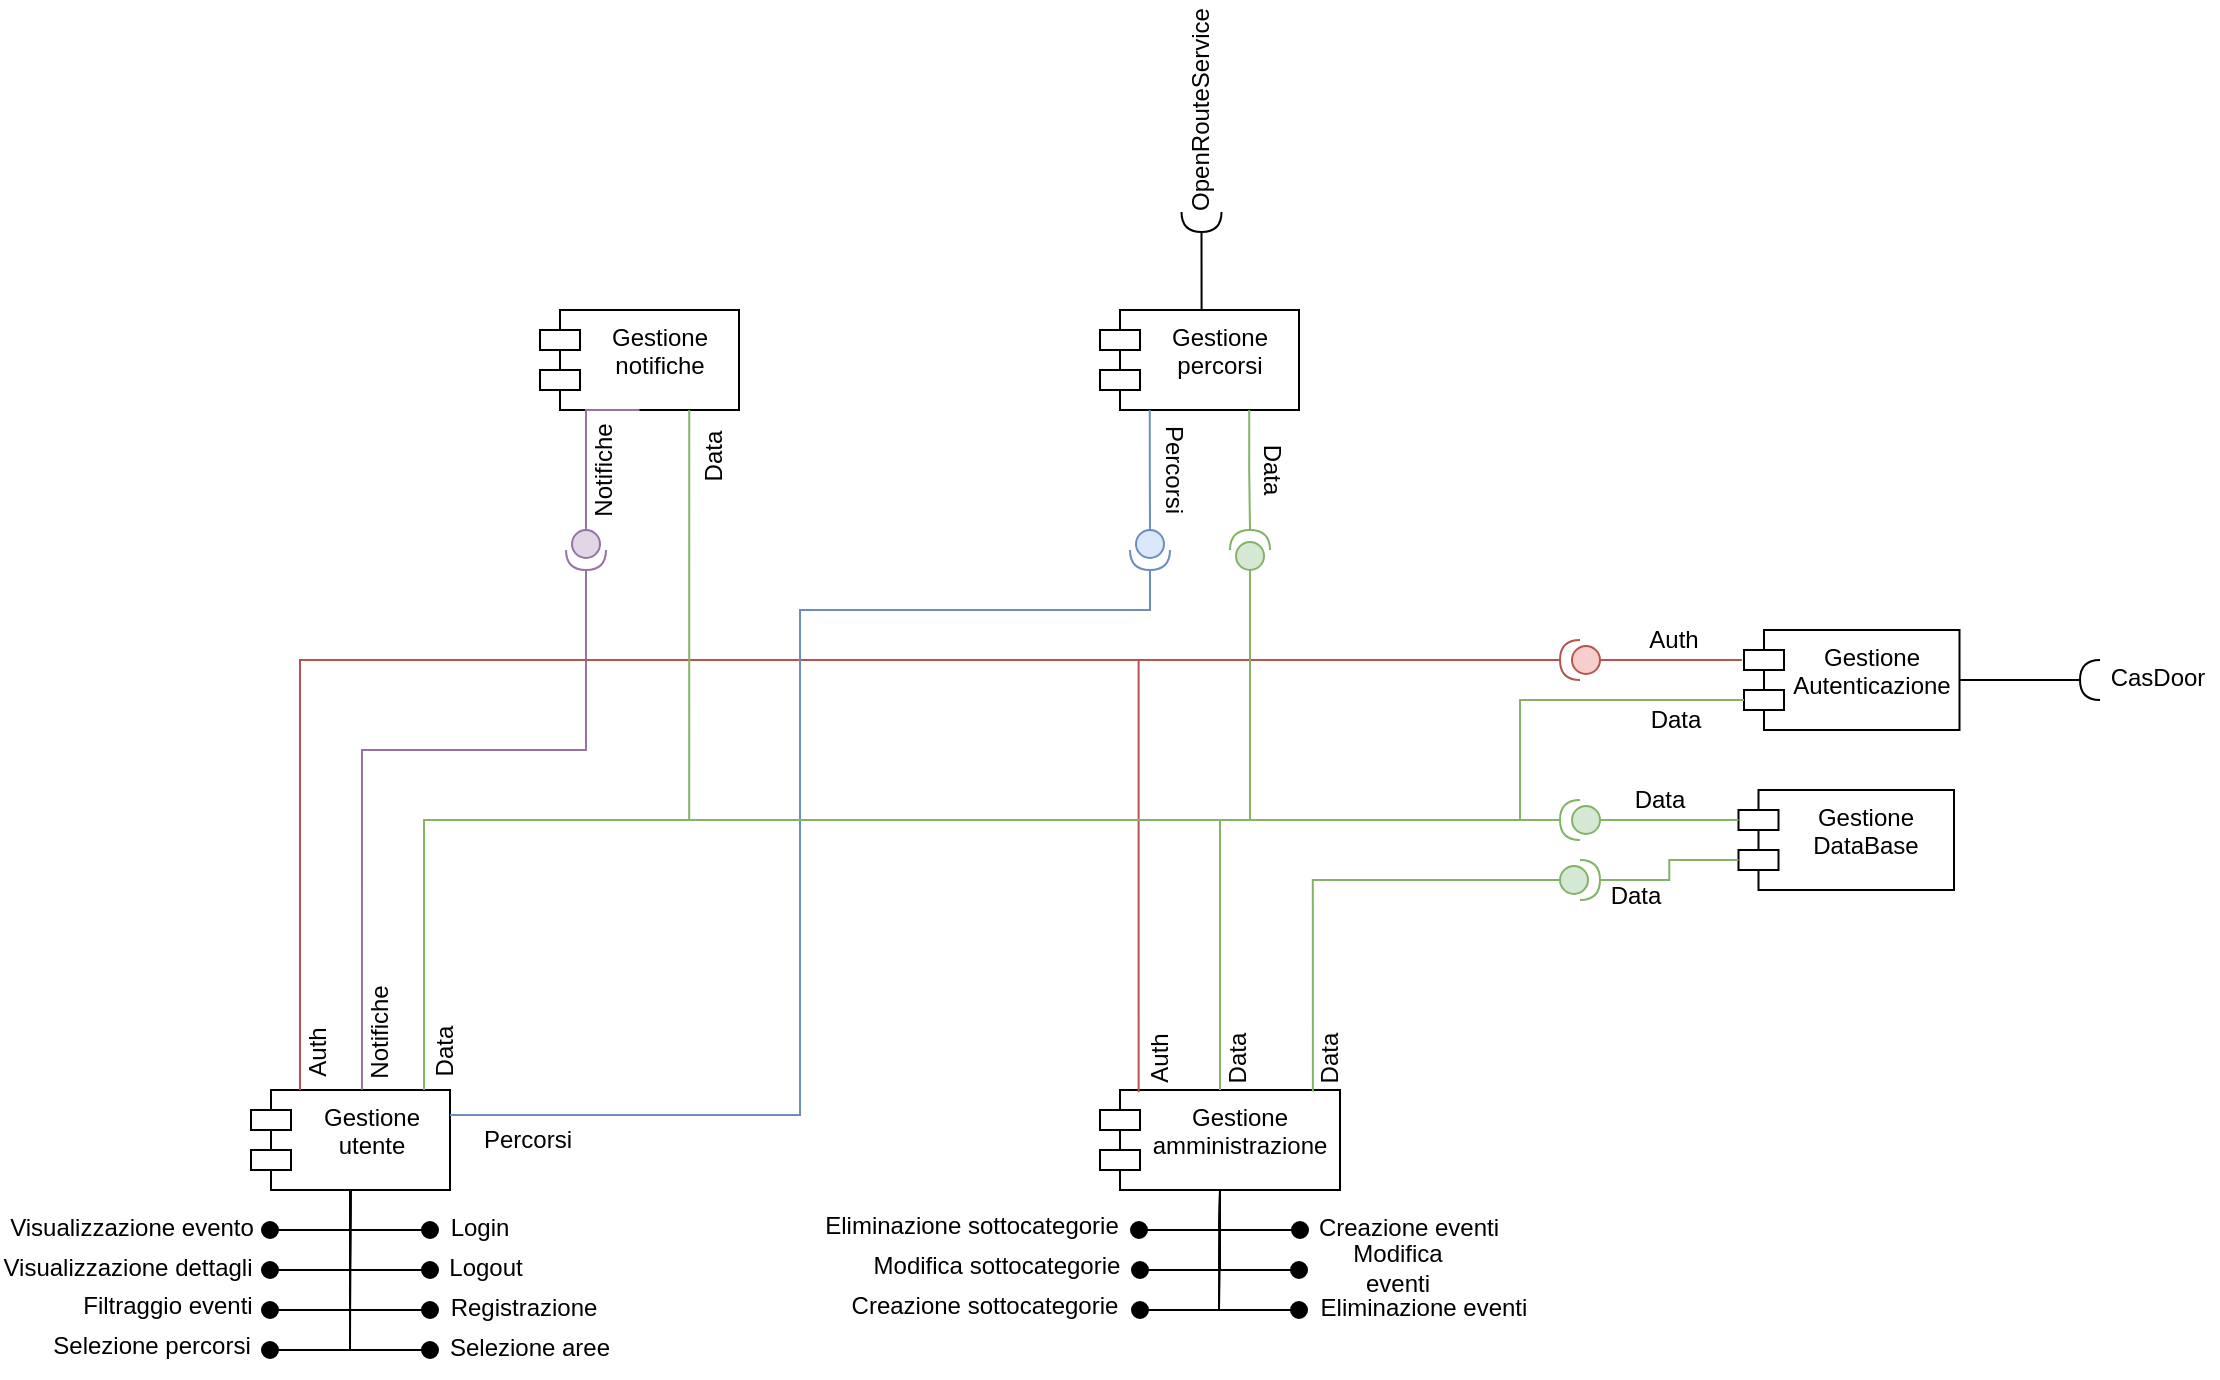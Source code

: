 <mxfile version="24.2.5" type="device">
  <diagram name="Page-1" id="5f0bae14-7c28-e335-631c-24af17079c00">
    <mxGraphModel dx="2332" dy="1133" grid="1" gridSize="10" guides="1" tooltips="1" connect="1" arrows="1" fold="1" page="1" pageScale="1" pageWidth="1100" pageHeight="850" background="none" math="0" shadow="0">
      <root>
        <mxCell id="0" />
        <mxCell id="1" parent="0" />
        <mxCell id="StQx2P4CLoyAsLgXoL9c-78" value="Gestione utente" style="shape=module;align=left;spacingLeft=20;align=center;verticalAlign=top;whiteSpace=wrap;html=1;" vertex="1" parent="1">
          <mxGeometry x="-104.5" y="760" width="99.5" height="50" as="geometry" />
        </mxCell>
        <mxCell id="StQx2P4CLoyAsLgXoL9c-79" value="" style="html=1;verticalAlign=bottom;startArrow=oval;startFill=1;endArrow=none;startSize=8;curved=0;rounded=0;endFill=0;entryX=0.5;entryY=1;entryDx=0;entryDy=0;" edge="1" parent="1" target="StQx2P4CLoyAsLgXoL9c-78">
          <mxGeometry width="60" relative="1" as="geometry">
            <mxPoint x="-15" y="830" as="sourcePoint" />
            <mxPoint x="-118" y="261.86" as="targetPoint" />
            <Array as="points">
              <mxPoint x="-55" y="830" />
            </Array>
          </mxGeometry>
        </mxCell>
        <mxCell id="StQx2P4CLoyAsLgXoL9c-80" value="" style="html=1;verticalAlign=bottom;startArrow=oval;startFill=1;endArrow=none;startSize=8;curved=0;rounded=0;endFill=0;entryX=0.5;entryY=1;entryDx=0;entryDy=0;" edge="1" parent="1" target="StQx2P4CLoyAsLgXoL9c-78">
          <mxGeometry width="60" relative="1" as="geometry">
            <mxPoint x="-15" y="850" as="sourcePoint" />
            <mxPoint x="-55" y="820" as="targetPoint" />
            <Array as="points">
              <mxPoint x="-55" y="850" />
            </Array>
          </mxGeometry>
        </mxCell>
        <mxCell id="StQx2P4CLoyAsLgXoL9c-81" value="Login" style="text;html=1;align=center;verticalAlign=middle;whiteSpace=wrap;rounded=0;" vertex="1" parent="1">
          <mxGeometry x="-20" y="814" width="60" height="30" as="geometry" />
        </mxCell>
        <mxCell id="StQx2P4CLoyAsLgXoL9c-82" value="Logout" style="text;html=1;align=center;verticalAlign=middle;whiteSpace=wrap;rounded=0;" vertex="1" parent="1">
          <mxGeometry x="-17" y="834" width="60" height="30" as="geometry" />
        </mxCell>
        <mxCell id="StQx2P4CLoyAsLgXoL9c-83" value="Registrazione" style="text;html=1;align=center;verticalAlign=middle;whiteSpace=wrap;rounded=0;" vertex="1" parent="1">
          <mxGeometry x="-9" y="854" width="82" height="30" as="geometry" />
        </mxCell>
        <mxCell id="StQx2P4CLoyAsLgXoL9c-84" value="" style="html=1;verticalAlign=bottom;startArrow=oval;startFill=1;endArrow=none;startSize=8;curved=0;rounded=0;endFill=0;entryX=0.5;entryY=1;entryDx=0;entryDy=0;" edge="1" parent="1">
          <mxGeometry width="60" relative="1" as="geometry">
            <mxPoint x="-15" y="870" as="sourcePoint" />
            <mxPoint x="-55" y="830" as="targetPoint" />
            <Array as="points">
              <mxPoint x="-55" y="870" />
            </Array>
          </mxGeometry>
        </mxCell>
        <mxCell id="StQx2P4CLoyAsLgXoL9c-85" value="Gestione Autenticazione" style="shape=module;align=left;spacingLeft=20;align=center;verticalAlign=top;whiteSpace=wrap;html=1;" vertex="1" parent="1">
          <mxGeometry x="642" y="530" width="107.75" height="50" as="geometry" />
        </mxCell>
        <mxCell id="StQx2P4CLoyAsLgXoL9c-86" value="" style="ellipse;whiteSpace=wrap;html=1;align=center;aspect=fixed;fillColor=none;strokeColor=none;resizable=0;perimeter=centerPerimeter;rotatable=0;allowArrows=0;points=[];outlineConnect=1;" vertex="1" parent="1">
          <mxGeometry x="761.75" y="550" width="10" height="10" as="geometry" />
        </mxCell>
        <mxCell id="StQx2P4CLoyAsLgXoL9c-87" value="" style="shape=providedRequiredInterface;html=1;verticalLabelPosition=bottom;sketch=0;rotation=-180;fillColor=#f8cecc;strokeColor=#b85450;" vertex="1" parent="1">
          <mxGeometry x="550" y="535" width="20" height="20" as="geometry" />
        </mxCell>
        <mxCell id="StQx2P4CLoyAsLgXoL9c-88" value="Auth" style="text;html=1;align=center;verticalAlign=middle;whiteSpace=wrap;rounded=0;rotation=-90;" vertex="1" parent="1">
          <mxGeometry x="-101" y="726" width="60" height="30" as="geometry" />
        </mxCell>
        <mxCell id="StQx2P4CLoyAsLgXoL9c-89" value="Gestione &lt;br&gt;&lt;div&gt;DataBase&lt;/div&gt;" style="shape=module;align=left;spacingLeft=20;align=center;verticalAlign=top;whiteSpace=wrap;html=1;" vertex="1" parent="1">
          <mxGeometry x="639.25" y="610" width="107.75" height="50" as="geometry" />
        </mxCell>
        <mxCell id="StQx2P4CLoyAsLgXoL9c-90" value="Data" style="text;html=1;align=center;verticalAlign=middle;whiteSpace=wrap;rounded=0;" vertex="1" parent="1">
          <mxGeometry x="578" y="560" width="60" height="30" as="geometry" />
        </mxCell>
        <mxCell id="StQx2P4CLoyAsLgXoL9c-91" value="" style="html=1;verticalAlign=bottom;startArrow=oval;startFill=1;endArrow=none;startSize=8;curved=0;rounded=0;endFill=0;entryX=0.5;entryY=1;entryDx=0;entryDy=0;" edge="1" parent="1">
          <mxGeometry width="60" relative="1" as="geometry">
            <mxPoint x="-95" y="830" as="sourcePoint" />
            <mxPoint x="-55" y="810" as="targetPoint" />
            <Array as="points">
              <mxPoint x="-55" y="830" />
            </Array>
          </mxGeometry>
        </mxCell>
        <mxCell id="StQx2P4CLoyAsLgXoL9c-92" value="Visualizzazione evento" style="text;html=1;align=center;verticalAlign=middle;whiteSpace=wrap;rounded=0;" vertex="1" parent="1">
          <mxGeometry x="-226" y="814" width="124" height="30" as="geometry" />
        </mxCell>
        <mxCell id="StQx2P4CLoyAsLgXoL9c-93" value="" style="html=1;verticalAlign=bottom;startArrow=oval;startFill=1;endArrow=none;startSize=8;curved=0;rounded=0;endFill=0;entryX=0.5;entryY=1;entryDx=0;entryDy=0;" edge="1" parent="1" target="StQx2P4CLoyAsLgXoL9c-78">
          <mxGeometry width="60" relative="1" as="geometry">
            <mxPoint x="-95" y="850" as="sourcePoint" />
            <mxPoint x="-55" y="830" as="targetPoint" />
            <Array as="points">
              <mxPoint x="-55" y="850" />
            </Array>
          </mxGeometry>
        </mxCell>
        <mxCell id="StQx2P4CLoyAsLgXoL9c-94" value="Visualizzazione dettagli" style="text;html=1;align=center;verticalAlign=middle;whiteSpace=wrap;rounded=0;" vertex="1" parent="1">
          <mxGeometry x="-230" y="834" width="128" height="30" as="geometry" />
        </mxCell>
        <mxCell id="StQx2P4CLoyAsLgXoL9c-95" value="" style="html=1;verticalAlign=bottom;startArrow=oval;startFill=1;endArrow=none;startSize=8;curved=0;rounded=0;endFill=0;entryX=0.5;entryY=1;entryDx=0;entryDy=0;" edge="1" parent="1" target="StQx2P4CLoyAsLgXoL9c-78">
          <mxGeometry width="60" relative="1" as="geometry">
            <mxPoint x="-95" y="870" as="sourcePoint" />
            <mxPoint x="-55" y="830" as="targetPoint" />
            <Array as="points">
              <mxPoint x="-55" y="870" />
            </Array>
          </mxGeometry>
        </mxCell>
        <mxCell id="StQx2P4CLoyAsLgXoL9c-96" value="Filtraggio eventi" style="text;html=1;align=center;verticalAlign=middle;whiteSpace=wrap;rounded=0;" vertex="1" parent="1">
          <mxGeometry x="-190" y="853" width="88" height="30" as="geometry" />
        </mxCell>
        <mxCell id="StQx2P4CLoyAsLgXoL9c-97" value="" style="html=1;verticalAlign=bottom;startArrow=oval;startFill=1;endArrow=none;startSize=8;curved=0;rounded=0;endFill=0;entryX=0.5;entryY=1;entryDx=0;entryDy=0;" edge="1" parent="1">
          <mxGeometry width="60" relative="1" as="geometry">
            <mxPoint x="-95" y="890" as="sourcePoint" />
            <mxPoint x="-55" y="830" as="targetPoint" />
            <Array as="points">
              <mxPoint x="-55" y="890" />
            </Array>
          </mxGeometry>
        </mxCell>
        <mxCell id="StQx2P4CLoyAsLgXoL9c-98" value="Selezione percorsi" style="text;html=1;align=center;verticalAlign=middle;whiteSpace=wrap;rounded=0;" vertex="1" parent="1">
          <mxGeometry x="-206.5" y="873" width="104" height="30" as="geometry" />
        </mxCell>
        <mxCell id="StQx2P4CLoyAsLgXoL9c-99" value="" style="html=1;verticalAlign=bottom;startArrow=oval;startFill=1;endArrow=none;startSize=8;curved=0;rounded=0;endFill=0;entryX=0.5;entryY=1;entryDx=0;entryDy=0;" edge="1" parent="1" target="StQx2P4CLoyAsLgXoL9c-78">
          <mxGeometry width="60" relative="1" as="geometry">
            <mxPoint x="-15" y="890" as="sourcePoint" />
            <mxPoint x="-55" y="850" as="targetPoint" />
            <Array as="points">
              <mxPoint x="-55" y="890" />
            </Array>
          </mxGeometry>
        </mxCell>
        <mxCell id="StQx2P4CLoyAsLgXoL9c-100" value="Selezione aree" style="text;html=1;align=center;verticalAlign=middle;whiteSpace=wrap;rounded=0;" vertex="1" parent="1">
          <mxGeometry x="-7" y="874" width="84" height="30" as="geometry" />
        </mxCell>
        <mxCell id="StQx2P4CLoyAsLgXoL9c-101" value="Gestione amministrazione" style="shape=module;align=left;spacingLeft=20;align=center;verticalAlign=top;whiteSpace=wrap;html=1;" vertex="1" parent="1">
          <mxGeometry x="320" y="760" width="120" height="50" as="geometry" />
        </mxCell>
        <mxCell id="StQx2P4CLoyAsLgXoL9c-102" value="" style="ellipse;whiteSpace=wrap;html=1;align=center;aspect=fixed;fillColor=none;strokeColor=none;resizable=0;perimeter=centerPerimeter;rotatable=0;allowArrows=0;points=[];outlineConnect=1;" vertex="1" parent="1">
          <mxGeometry x="758.75" y="630" width="10" height="10" as="geometry" />
        </mxCell>
        <mxCell id="StQx2P4CLoyAsLgXoL9c-103" value="&lt;div&gt;Data&lt;/div&gt;" style="text;html=1;align=center;verticalAlign=middle;whiteSpace=wrap;rounded=0;" vertex="1" parent="1">
          <mxGeometry x="558" y="648" width="60" height="30" as="geometry" />
        </mxCell>
        <mxCell id="StQx2P4CLoyAsLgXoL9c-104" value="Gestione notifiche" style="shape=module;align=left;spacingLeft=20;align=center;verticalAlign=top;whiteSpace=wrap;html=1;" vertex="1" parent="1">
          <mxGeometry x="40" y="370" width="99.5" height="50" as="geometry" />
        </mxCell>
        <mxCell id="StQx2P4CLoyAsLgXoL9c-105" value="" style="html=1;verticalAlign=bottom;startArrow=oval;startFill=1;endArrow=none;startSize=8;curved=0;rounded=0;endFill=0;entryX=0.5;entryY=1;entryDx=0;entryDy=0;" edge="1" parent="1" target="StQx2P4CLoyAsLgXoL9c-101">
          <mxGeometry width="60" relative="1" as="geometry">
            <mxPoint x="420" y="830" as="sourcePoint" />
            <mxPoint x="400" y="824" as="targetPoint" />
            <Array as="points">
              <mxPoint x="380" y="830" />
            </Array>
          </mxGeometry>
        </mxCell>
        <mxCell id="StQx2P4CLoyAsLgXoL9c-106" value="Creazione eventi" style="text;html=1;align=center;verticalAlign=middle;whiteSpace=wrap;rounded=0;" vertex="1" parent="1">
          <mxGeometry x="428" y="814" width="93" height="30" as="geometry" />
        </mxCell>
        <mxCell id="StQx2P4CLoyAsLgXoL9c-107" value="" style="html=1;verticalAlign=bottom;startArrow=oval;startFill=1;endArrow=none;startSize=8;curved=0;rounded=0;endFill=0;entryX=0.5;entryY=1;entryDx=0;entryDy=0;" edge="1" parent="1" target="StQx2P4CLoyAsLgXoL9c-101">
          <mxGeometry width="60" relative="1" as="geometry">
            <mxPoint x="419.5" y="850" as="sourcePoint" />
            <mxPoint x="379.5" y="830" as="targetPoint" />
            <Array as="points">
              <mxPoint x="379.5" y="850" />
            </Array>
          </mxGeometry>
        </mxCell>
        <mxCell id="StQx2P4CLoyAsLgXoL9c-108" value="Modifica eventi" style="text;html=1;align=center;verticalAlign=middle;whiteSpace=wrap;rounded=0;" vertex="1" parent="1">
          <mxGeometry x="428" y="834" width="82" height="30" as="geometry" />
        </mxCell>
        <mxCell id="StQx2P4CLoyAsLgXoL9c-109" value="" style="html=1;verticalAlign=bottom;startArrow=oval;startFill=1;endArrow=none;startSize=8;curved=0;rounded=0;endFill=0;" edge="1" parent="1">
          <mxGeometry width="60" relative="1" as="geometry">
            <mxPoint x="419.5" y="870" as="sourcePoint" />
            <mxPoint x="380" y="810" as="targetPoint" />
            <Array as="points">
              <mxPoint x="379.5" y="870" />
            </Array>
          </mxGeometry>
        </mxCell>
        <mxCell id="StQx2P4CLoyAsLgXoL9c-110" value="Eliminazione eventi" style="text;html=1;align=center;verticalAlign=middle;whiteSpace=wrap;rounded=0;" vertex="1" parent="1">
          <mxGeometry x="428" y="854" width="108" height="30" as="geometry" />
        </mxCell>
        <mxCell id="StQx2P4CLoyAsLgXoL9c-111" value="" style="html=1;verticalAlign=bottom;startArrow=oval;startFill=1;endArrow=none;startSize=8;curved=0;rounded=0;endFill=0;entryX=0.5;entryY=1;entryDx=0;entryDy=0;" edge="1" parent="1" target="StQx2P4CLoyAsLgXoL9c-101">
          <mxGeometry width="60" relative="1" as="geometry">
            <mxPoint x="340" y="870" as="sourcePoint" />
            <mxPoint x="380" y="810" as="targetPoint" />
            <Array as="points">
              <mxPoint x="379.5" y="870" />
            </Array>
          </mxGeometry>
        </mxCell>
        <mxCell id="StQx2P4CLoyAsLgXoL9c-112" value="Creazione sottocategorie" style="text;html=1;align=center;verticalAlign=middle;whiteSpace=wrap;rounded=0;" vertex="1" parent="1">
          <mxGeometry x="193" y="853" width="139" height="30" as="geometry" />
        </mxCell>
        <mxCell id="StQx2P4CLoyAsLgXoL9c-113" value="" style="html=1;verticalAlign=bottom;startArrow=oval;startFill=1;endArrow=none;startSize=8;curved=0;rounded=0;endFill=0;entryX=0.5;entryY=1;entryDx=0;entryDy=0;" edge="1" parent="1" target="StQx2P4CLoyAsLgXoL9c-101">
          <mxGeometry width="60" relative="1" as="geometry">
            <mxPoint x="340" y="850" as="sourcePoint" />
            <mxPoint x="390" y="820" as="targetPoint" />
            <Array as="points">
              <mxPoint x="380" y="850" />
            </Array>
          </mxGeometry>
        </mxCell>
        <mxCell id="StQx2P4CLoyAsLgXoL9c-114" value="Modifica sottocategorie" style="text;html=1;align=center;verticalAlign=middle;whiteSpace=wrap;rounded=0;" vertex="1" parent="1">
          <mxGeometry x="199" y="833" width="139" height="30" as="geometry" />
        </mxCell>
        <mxCell id="StQx2P4CLoyAsLgXoL9c-115" value="Percorsi" style="text;html=1;align=center;verticalAlign=middle;whiteSpace=wrap;rounded=0;" vertex="1" parent="1">
          <mxGeometry y="770" width="68" height="30" as="geometry" />
        </mxCell>
        <mxCell id="StQx2P4CLoyAsLgXoL9c-116" value="" style="html=1;verticalAlign=bottom;startArrow=oval;startFill=1;endArrow=none;startSize=8;curved=0;rounded=0;endFill=0;entryX=0.5;entryY=1;entryDx=0;entryDy=0;" edge="1" parent="1" target="StQx2P4CLoyAsLgXoL9c-101">
          <mxGeometry width="60" relative="1" as="geometry">
            <mxPoint x="339.5" y="830" as="sourcePoint" />
            <mxPoint x="380" y="810" as="targetPoint" />
            <Array as="points">
              <mxPoint x="379.5" y="830" />
            </Array>
          </mxGeometry>
        </mxCell>
        <mxCell id="StQx2P4CLoyAsLgXoL9c-117" value="Auth" style="text;html=1;align=center;verticalAlign=middle;whiteSpace=wrap;rounded=0;rotation=-90;" vertex="1" parent="1">
          <mxGeometry x="320" y="729" width="60" height="30" as="geometry" />
        </mxCell>
        <mxCell id="StQx2P4CLoyAsLgXoL9c-118" value="Data" style="text;html=1;align=center;verticalAlign=middle;whiteSpace=wrap;rounded=0;rotation=-90;" vertex="1" parent="1">
          <mxGeometry x="-37.5" y="726" width="60" height="30" as="geometry" />
        </mxCell>
        <mxCell id="StQx2P4CLoyAsLgXoL9c-119" value="Data" style="text;html=1;align=center;verticalAlign=middle;whiteSpace=wrap;rounded=0;rotation=-90;" vertex="1" parent="1">
          <mxGeometry x="359" y="729" width="60" height="30" as="geometry" />
        </mxCell>
        <mxCell id="StQx2P4CLoyAsLgXoL9c-120" value="Auth" style="text;html=1;align=center;verticalAlign=middle;whiteSpace=wrap;rounded=0;rotation=0;" vertex="1" parent="1">
          <mxGeometry x="577" y="520" width="60" height="30" as="geometry" />
        </mxCell>
        <mxCell id="StQx2P4CLoyAsLgXoL9c-121" value="" style="shape=providedRequiredInterface;html=1;verticalLabelPosition=bottom;sketch=0;rotation=90;fillColor=#e1d5e7;strokeColor=#9673a6;" vertex="1" parent="1">
          <mxGeometry x="53" y="480" width="20" height="20" as="geometry" />
        </mxCell>
        <mxCell id="StQx2P4CLoyAsLgXoL9c-122" style="edgeStyle=orthogonalEdgeStyle;rounded=0;orthogonalLoop=1;jettySize=auto;html=1;exitX=0.5;exitY=1;exitDx=0;exitDy=0;entryX=0;entryY=0.5;entryDx=0;entryDy=0;entryPerimeter=0;endArrow=none;endFill=0;fillColor=#e1d5e7;strokeColor=#9673a6;" edge="1" parent="1" source="StQx2P4CLoyAsLgXoL9c-104" target="StQx2P4CLoyAsLgXoL9c-121">
          <mxGeometry relative="1" as="geometry">
            <Array as="points">
              <mxPoint x="63" y="420" />
            </Array>
          </mxGeometry>
        </mxCell>
        <mxCell id="StQx2P4CLoyAsLgXoL9c-123" style="edgeStyle=orthogonalEdgeStyle;rounded=0;orthogonalLoop=1;jettySize=auto;html=1;exitX=1;exitY=0.5;exitDx=0;exitDy=0;exitPerimeter=0;entryX=0.558;entryY=-0.003;entryDx=0;entryDy=0;entryPerimeter=0;endArrow=none;endFill=0;fillColor=#e1d5e7;strokeColor=#9673a6;" edge="1" parent="1" source="StQx2P4CLoyAsLgXoL9c-121" target="StQx2P4CLoyAsLgXoL9c-78">
          <mxGeometry relative="1" as="geometry">
            <Array as="points">
              <mxPoint x="63" y="590" />
              <mxPoint x="-49" y="590" />
            </Array>
          </mxGeometry>
        </mxCell>
        <mxCell id="StQx2P4CLoyAsLgXoL9c-124" value="&lt;div&gt;Notifiche&lt;/div&gt;" style="text;html=1;align=center;verticalAlign=middle;whiteSpace=wrap;rounded=0;rotation=-90;" vertex="1" parent="1">
          <mxGeometry x="-70" y="716" width="60" height="30" as="geometry" />
        </mxCell>
        <mxCell id="StQx2P4CLoyAsLgXoL9c-125" value="&lt;div&gt;Notifiche&lt;/div&gt;" style="text;html=1;align=center;verticalAlign=middle;whiteSpace=wrap;rounded=0;rotation=-90;" vertex="1" parent="1">
          <mxGeometry x="42" y="435" width="60" height="30" as="geometry" />
        </mxCell>
        <mxCell id="StQx2P4CLoyAsLgXoL9c-126" value="Data" style="text;html=1;align=center;verticalAlign=middle;whiteSpace=wrap;rounded=0;rotation=-90;" vertex="1" parent="1">
          <mxGeometry x="97" y="428" width="60" height="30" as="geometry" />
        </mxCell>
        <mxCell id="StQx2P4CLoyAsLgXoL9c-127" value="Data" style="text;html=1;align=center;verticalAlign=middle;whiteSpace=wrap;rounded=0;rotation=-90;" vertex="1" parent="1">
          <mxGeometry x="405" y="729" width="60" height="30" as="geometry" />
        </mxCell>
        <mxCell id="StQx2P4CLoyAsLgXoL9c-128" value="&lt;div&gt;Data&lt;/div&gt;" style="text;html=1;align=center;verticalAlign=middle;whiteSpace=wrap;rounded=0;" vertex="1" parent="1">
          <mxGeometry x="570" y="600" width="60" height="30" as="geometry" />
        </mxCell>
        <mxCell id="StQx2P4CLoyAsLgXoL9c-129" style="edgeStyle=orthogonalEdgeStyle;rounded=0;orthogonalLoop=1;jettySize=auto;html=1;exitX=1;exitY=0.5;exitDx=0;exitDy=0;exitPerimeter=0;entryX=0.5;entryY=0;entryDx=0;entryDy=0;endArrow=none;endFill=0;fillColor=#d5e8d4;strokeColor=#82b366;" edge="1" parent="1" source="StQx2P4CLoyAsLgXoL9c-130" target="StQx2P4CLoyAsLgXoL9c-101">
          <mxGeometry relative="1" as="geometry" />
        </mxCell>
        <mxCell id="StQx2P4CLoyAsLgXoL9c-130" value="" style="shape=providedRequiredInterface;html=1;verticalLabelPosition=bottom;sketch=0;rotation=-180;fillColor=#d5e8d4;strokeColor=#82b366;" vertex="1" parent="1">
          <mxGeometry x="550" y="615" width="20" height="20" as="geometry" />
        </mxCell>
        <mxCell id="StQx2P4CLoyAsLgXoL9c-131" style="edgeStyle=orthogonalEdgeStyle;rounded=0;orthogonalLoop=1;jettySize=auto;html=1;exitX=0;exitY=0.5;exitDx=0;exitDy=0;exitPerimeter=0;entryX=0;entryY=0;entryDx=0;entryDy=15;entryPerimeter=0;endArrow=none;endFill=0;fillColor=#d5e8d4;strokeColor=#82b366;" edge="1" parent="1" source="StQx2P4CLoyAsLgXoL9c-130" target="StQx2P4CLoyAsLgXoL9c-89">
          <mxGeometry relative="1" as="geometry" />
        </mxCell>
        <mxCell id="StQx2P4CLoyAsLgXoL9c-132" style="edgeStyle=orthogonalEdgeStyle;rounded=0;orthogonalLoop=1;jettySize=auto;html=1;exitX=0;exitY=0.5;exitDx=0;exitDy=0;exitPerimeter=0;entryX=-0.01;entryY=0.299;entryDx=0;entryDy=0;entryPerimeter=0;endArrow=none;endFill=0;fillColor=#f8cecc;strokeColor=#b85450;" edge="1" parent="1" source="StQx2P4CLoyAsLgXoL9c-87" target="StQx2P4CLoyAsLgXoL9c-85">
          <mxGeometry relative="1" as="geometry" />
        </mxCell>
        <mxCell id="StQx2P4CLoyAsLgXoL9c-133" style="edgeStyle=orthogonalEdgeStyle;rounded=0;orthogonalLoop=1;jettySize=auto;html=1;exitX=1;exitY=0.5;exitDx=0;exitDy=0;exitPerimeter=0;entryX=0.183;entryY=0.2;entryDx=0;entryDy=0;entryPerimeter=0;endArrow=none;endFill=0;fillColor=#f8cecc;strokeColor=#b85450;" edge="1" parent="1" source="StQx2P4CLoyAsLgXoL9c-87" target="StQx2P4CLoyAsLgXoL9c-88">
          <mxGeometry relative="1" as="geometry" />
        </mxCell>
        <mxCell id="StQx2P4CLoyAsLgXoL9c-134" style="edgeStyle=orthogonalEdgeStyle;rounded=0;orthogonalLoop=1;jettySize=auto;html=1;exitX=0.75;exitY=1;exitDx=0;exitDy=0;entryX=1;entryY=0.5;entryDx=0;entryDy=0;entryPerimeter=0;endArrow=none;endFill=0;fillColor=#d5e8d4;strokeColor=#82b366;" edge="1" parent="1" source="StQx2P4CLoyAsLgXoL9c-104" target="StQx2P4CLoyAsLgXoL9c-130">
          <mxGeometry relative="1" as="geometry" />
        </mxCell>
        <mxCell id="StQx2P4CLoyAsLgXoL9c-135" style="edgeStyle=orthogonalEdgeStyle;rounded=0;orthogonalLoop=1;jettySize=auto;html=1;exitX=1;exitY=0.5;exitDx=0;exitDy=0;exitPerimeter=0;entryX=0.161;entryY=0.023;entryDx=0;entryDy=0;entryPerimeter=0;endArrow=none;endFill=0;fillColor=#f8cecc;strokeColor=#b85450;" edge="1" parent="1" source="StQx2P4CLoyAsLgXoL9c-87" target="StQx2P4CLoyAsLgXoL9c-101">
          <mxGeometry relative="1" as="geometry" />
        </mxCell>
        <mxCell id="StQx2P4CLoyAsLgXoL9c-136" value="" style="shape=providedRequiredInterface;html=1;verticalLabelPosition=bottom;sketch=0;rotation=0;fillColor=#d5e8d4;strokeColor=#82b366;" vertex="1" parent="1">
          <mxGeometry x="550" y="645" width="20" height="20" as="geometry" />
        </mxCell>
        <mxCell id="StQx2P4CLoyAsLgXoL9c-137" style="edgeStyle=orthogonalEdgeStyle;rounded=0;orthogonalLoop=1;jettySize=auto;html=1;exitX=1;exitY=0.5;exitDx=0;exitDy=0;exitPerimeter=0;entryX=0;entryY=0;entryDx=0;entryDy=35;entryPerimeter=0;endArrow=none;endFill=0;fillColor=#d5e8d4;strokeColor=#82b366;" edge="1" parent="1" source="StQx2P4CLoyAsLgXoL9c-136" target="StQx2P4CLoyAsLgXoL9c-89">
          <mxGeometry relative="1" as="geometry">
            <mxPoint x="639" y="645" as="targetPoint" />
          </mxGeometry>
        </mxCell>
        <mxCell id="StQx2P4CLoyAsLgXoL9c-138" style="edgeStyle=orthogonalEdgeStyle;rounded=0;orthogonalLoop=1;jettySize=auto;html=1;exitX=0;exitY=0.5;exitDx=0;exitDy=0;exitPerimeter=0;entryX=0.887;entryY=0.016;entryDx=0;entryDy=0;entryPerimeter=0;endArrow=none;endFill=0;fillColor=#d5e8d4;strokeColor=#82b366;" edge="1" parent="1" source="StQx2P4CLoyAsLgXoL9c-136" target="StQx2P4CLoyAsLgXoL9c-101">
          <mxGeometry relative="1" as="geometry" />
        </mxCell>
        <mxCell id="StQx2P4CLoyAsLgXoL9c-139" value="Gestione percorsi" style="shape=module;align=left;spacingLeft=20;align=center;verticalAlign=top;whiteSpace=wrap;html=1;" vertex="1" parent="1">
          <mxGeometry x="320" y="370" width="99.5" height="50" as="geometry" />
        </mxCell>
        <mxCell id="StQx2P4CLoyAsLgXoL9c-140" style="edgeStyle=orthogonalEdgeStyle;rounded=0;orthogonalLoop=1;jettySize=auto;html=1;exitX=1;exitY=0.5;exitDx=0;exitDy=0;exitPerimeter=0;entryX=1;entryY=0.25;entryDx=0;entryDy=0;endArrow=none;endFill=0;fillColor=#dae8fc;strokeColor=#6c8ebf;" edge="1" parent="1" source="StQx2P4CLoyAsLgXoL9c-141" target="StQx2P4CLoyAsLgXoL9c-78">
          <mxGeometry relative="1" as="geometry">
            <Array as="points">
              <mxPoint x="345" y="520" />
              <mxPoint x="170" y="520" />
              <mxPoint x="170" y="773" />
            </Array>
          </mxGeometry>
        </mxCell>
        <mxCell id="StQx2P4CLoyAsLgXoL9c-141" value="" style="shape=providedRequiredInterface;html=1;verticalLabelPosition=bottom;sketch=0;rotation=90;fillColor=#dae8fc;strokeColor=#6c8ebf;" vertex="1" parent="1">
          <mxGeometry x="335" y="480" width="20" height="20" as="geometry" />
        </mxCell>
        <mxCell id="StQx2P4CLoyAsLgXoL9c-142" style="edgeStyle=orthogonalEdgeStyle;rounded=0;orthogonalLoop=1;jettySize=auto;html=1;exitX=0.25;exitY=1;exitDx=0;exitDy=0;entryX=0;entryY=0.5;entryDx=0;entryDy=0;entryPerimeter=0;endArrow=none;endFill=0;fillColor=#dae8fc;strokeColor=#6c8ebf;" edge="1" parent="1" source="StQx2P4CLoyAsLgXoL9c-139" target="StQx2P4CLoyAsLgXoL9c-141">
          <mxGeometry relative="1" as="geometry" />
        </mxCell>
        <mxCell id="StQx2P4CLoyAsLgXoL9c-143" value="Eliminazione sottocategorie" style="text;html=1;align=center;verticalAlign=middle;whiteSpace=wrap;rounded=0;" vertex="1" parent="1">
          <mxGeometry x="179" y="813" width="154" height="30" as="geometry" />
        </mxCell>
        <mxCell id="StQx2P4CLoyAsLgXoL9c-144" value="Percorsi" style="text;html=1;align=center;verticalAlign=middle;whiteSpace=wrap;rounded=0;rotation=90;" vertex="1" parent="1">
          <mxGeometry x="323" y="435" width="68" height="30" as="geometry" />
        </mxCell>
        <mxCell id="StQx2P4CLoyAsLgXoL9c-145" value="" style="shape=providedRequiredInterface;html=1;verticalLabelPosition=bottom;sketch=0;rotation=-90;fillColor=#d5e8d4;strokeColor=#82b366;" vertex="1" parent="1">
          <mxGeometry x="385" y="480" width="20" height="20" as="geometry" />
        </mxCell>
        <mxCell id="StQx2P4CLoyAsLgXoL9c-146" style="edgeStyle=orthogonalEdgeStyle;rounded=0;orthogonalLoop=1;jettySize=auto;html=1;exitX=0.75;exitY=1;exitDx=0;exitDy=0;entryX=1;entryY=0.5;entryDx=0;entryDy=0;entryPerimeter=0;endArrow=none;endFill=0;fillColor=#d5e8d4;strokeColor=#82b366;" edge="1" parent="1" source="StQx2P4CLoyAsLgXoL9c-139" target="StQx2P4CLoyAsLgXoL9c-145">
          <mxGeometry relative="1" as="geometry" />
        </mxCell>
        <mxCell id="StQx2P4CLoyAsLgXoL9c-147" style="edgeStyle=orthogonalEdgeStyle;rounded=0;orthogonalLoop=1;jettySize=auto;html=1;exitX=0;exitY=0.5;exitDx=0;exitDy=0;exitPerimeter=0;entryX=0.873;entryY=0;entryDx=0;entryDy=0;entryPerimeter=0;endArrow=none;endFill=0;fillColor=#d5e8d4;strokeColor=#82b366;" edge="1" parent="1" source="StQx2P4CLoyAsLgXoL9c-145" target="StQx2P4CLoyAsLgXoL9c-78">
          <mxGeometry relative="1" as="geometry">
            <mxPoint x="395" y="495" as="sourcePoint" />
            <mxPoint x="-16.84" y="753.45" as="targetPoint" />
            <Array as="points">
              <mxPoint x="395" y="625" />
              <mxPoint x="-18" y="625" />
              <mxPoint x="-18" y="760" />
            </Array>
          </mxGeometry>
        </mxCell>
        <mxCell id="StQx2P4CLoyAsLgXoL9c-148" value="Data" style="text;html=1;align=center;verticalAlign=middle;whiteSpace=wrap;rounded=0;rotation=90;" vertex="1" parent="1">
          <mxGeometry x="372" y="435" width="68" height="30" as="geometry" />
        </mxCell>
        <mxCell id="StQx2P4CLoyAsLgXoL9c-149" value="" style="shape=requiredInterface;html=1;verticalLabelPosition=bottom;sketch=0;rotation=-180;" vertex="1" parent="1">
          <mxGeometry x="810" y="545" width="10" height="20" as="geometry" />
        </mxCell>
        <mxCell id="StQx2P4CLoyAsLgXoL9c-150" style="edgeStyle=orthogonalEdgeStyle;rounded=0;orthogonalLoop=1;jettySize=auto;html=1;exitX=1;exitY=0.5;exitDx=0;exitDy=0;entryX=1;entryY=0.5;entryDx=0;entryDy=0;entryPerimeter=0;endArrow=none;endFill=0;" edge="1" parent="1" source="StQx2P4CLoyAsLgXoL9c-85" target="StQx2P4CLoyAsLgXoL9c-149">
          <mxGeometry relative="1" as="geometry" />
        </mxCell>
        <mxCell id="StQx2P4CLoyAsLgXoL9c-151" value="CasDoor" style="text;html=1;align=center;verticalAlign=middle;whiteSpace=wrap;rounded=0;" vertex="1" parent="1">
          <mxGeometry x="819" y="539" width="60" height="30" as="geometry" />
        </mxCell>
        <mxCell id="StQx2P4CLoyAsLgXoL9c-152" value="" style="shape=requiredInterface;html=1;verticalLabelPosition=bottom;sketch=0;rotation=90;" vertex="1" parent="1">
          <mxGeometry x="365.75" y="316" width="10" height="20" as="geometry" />
        </mxCell>
        <mxCell id="StQx2P4CLoyAsLgXoL9c-153" value="OpenRouteService" style="text;html=1;align=center;verticalAlign=middle;whiteSpace=wrap;rounded=0;rotation=-90;" vertex="1" parent="1">
          <mxGeometry x="315.25" y="255" width="109" height="29" as="geometry" />
        </mxCell>
        <mxCell id="StQx2P4CLoyAsLgXoL9c-154" style="edgeStyle=orthogonalEdgeStyle;rounded=0;orthogonalLoop=1;jettySize=auto;html=1;exitX=0.5;exitY=0;exitDx=0;exitDy=0;entryX=1;entryY=0.5;entryDx=0;entryDy=0;entryPerimeter=0;endArrow=none;endFill=0;" edge="1" parent="1" source="StQx2P4CLoyAsLgXoL9c-139" target="StQx2P4CLoyAsLgXoL9c-152">
          <mxGeometry relative="1" as="geometry" />
        </mxCell>
        <mxCell id="StQx2P4CLoyAsLgXoL9c-155" style="edgeStyle=orthogonalEdgeStyle;rounded=0;orthogonalLoop=1;jettySize=auto;html=1;exitX=0;exitY=0;exitDx=0;exitDy=35;exitPerimeter=0;entryX=1;entryY=0.5;entryDx=0;entryDy=0;entryPerimeter=0;endArrow=none;endFill=0;fillColor=#d5e8d4;strokeColor=#82b366;" edge="1" parent="1" source="StQx2P4CLoyAsLgXoL9c-85" target="StQx2P4CLoyAsLgXoL9c-130">
          <mxGeometry relative="1" as="geometry" />
        </mxCell>
      </root>
    </mxGraphModel>
  </diagram>
</mxfile>
